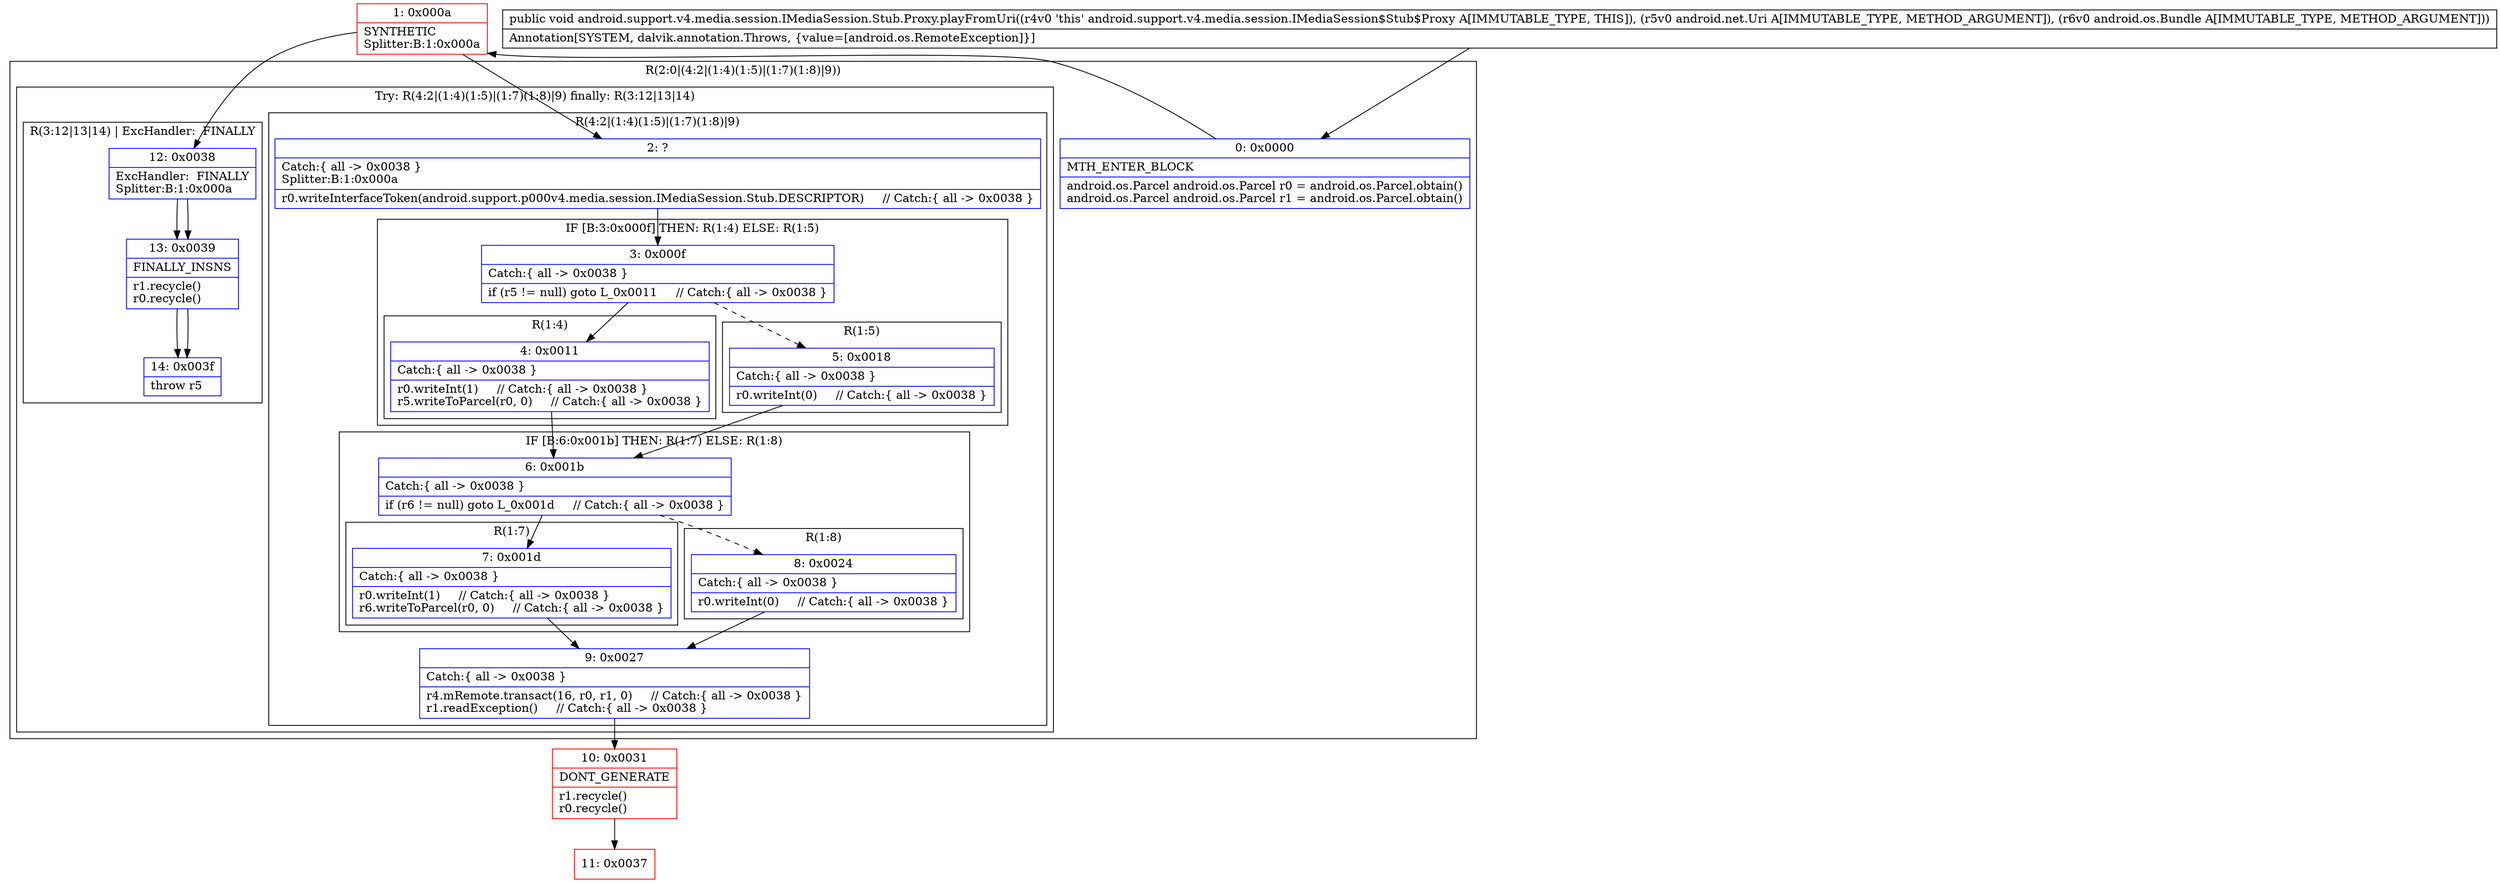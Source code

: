 digraph "CFG forandroid.support.v4.media.session.IMediaSession.Stub.Proxy.playFromUri(Landroid\/net\/Uri;Landroid\/os\/Bundle;)V" {
subgraph cluster_Region_284774602 {
label = "R(2:0|(4:2|(1:4)(1:5)|(1:7)(1:8)|9))";
node [shape=record,color=blue];
Node_0 [shape=record,label="{0\:\ 0x0000|MTH_ENTER_BLOCK\l|android.os.Parcel android.os.Parcel r0 = android.os.Parcel.obtain()\landroid.os.Parcel android.os.Parcel r1 = android.os.Parcel.obtain()\l}"];
subgraph cluster_TryCatchRegion_574087338 {
label = "Try: R(4:2|(1:4)(1:5)|(1:7)(1:8)|9) finally: R(3:12|13|14)";
node [shape=record,color=blue];
subgraph cluster_Region_1926418230 {
label = "R(4:2|(1:4)(1:5)|(1:7)(1:8)|9)";
node [shape=record,color=blue];
Node_2 [shape=record,label="{2\:\ ?|Catch:\{ all \-\> 0x0038 \}\lSplitter:B:1:0x000a\l|r0.writeInterfaceToken(android.support.p000v4.media.session.IMediaSession.Stub.DESCRIPTOR)     \/\/ Catch:\{ all \-\> 0x0038 \}\l}"];
subgraph cluster_IfRegion_465478639 {
label = "IF [B:3:0x000f] THEN: R(1:4) ELSE: R(1:5)";
node [shape=record,color=blue];
Node_3 [shape=record,label="{3\:\ 0x000f|Catch:\{ all \-\> 0x0038 \}\l|if (r5 != null) goto L_0x0011     \/\/ Catch:\{ all \-\> 0x0038 \}\l}"];
subgraph cluster_Region_975352315 {
label = "R(1:4)";
node [shape=record,color=blue];
Node_4 [shape=record,label="{4\:\ 0x0011|Catch:\{ all \-\> 0x0038 \}\l|r0.writeInt(1)     \/\/ Catch:\{ all \-\> 0x0038 \}\lr5.writeToParcel(r0, 0)     \/\/ Catch:\{ all \-\> 0x0038 \}\l}"];
}
subgraph cluster_Region_1182598652 {
label = "R(1:5)";
node [shape=record,color=blue];
Node_5 [shape=record,label="{5\:\ 0x0018|Catch:\{ all \-\> 0x0038 \}\l|r0.writeInt(0)     \/\/ Catch:\{ all \-\> 0x0038 \}\l}"];
}
}
subgraph cluster_IfRegion_749636119 {
label = "IF [B:6:0x001b] THEN: R(1:7) ELSE: R(1:8)";
node [shape=record,color=blue];
Node_6 [shape=record,label="{6\:\ 0x001b|Catch:\{ all \-\> 0x0038 \}\l|if (r6 != null) goto L_0x001d     \/\/ Catch:\{ all \-\> 0x0038 \}\l}"];
subgraph cluster_Region_475558649 {
label = "R(1:7)";
node [shape=record,color=blue];
Node_7 [shape=record,label="{7\:\ 0x001d|Catch:\{ all \-\> 0x0038 \}\l|r0.writeInt(1)     \/\/ Catch:\{ all \-\> 0x0038 \}\lr6.writeToParcel(r0, 0)     \/\/ Catch:\{ all \-\> 0x0038 \}\l}"];
}
subgraph cluster_Region_2014815547 {
label = "R(1:8)";
node [shape=record,color=blue];
Node_8 [shape=record,label="{8\:\ 0x0024|Catch:\{ all \-\> 0x0038 \}\l|r0.writeInt(0)     \/\/ Catch:\{ all \-\> 0x0038 \}\l}"];
}
}
Node_9 [shape=record,label="{9\:\ 0x0027|Catch:\{ all \-\> 0x0038 \}\l|r4.mRemote.transact(16, r0, r1, 0)     \/\/ Catch:\{ all \-\> 0x0038 \}\lr1.readException()     \/\/ Catch:\{ all \-\> 0x0038 \}\l}"];
}
subgraph cluster_Region_1461026475 {
label = "R(3:12|13|14) | ExcHandler:  FINALLY\l";
node [shape=record,color=blue];
Node_12 [shape=record,label="{12\:\ 0x0038|ExcHandler:  FINALLY\lSplitter:B:1:0x000a\l}"];
Node_13 [shape=record,label="{13\:\ 0x0039|FINALLY_INSNS\l|r1.recycle()\lr0.recycle()\l}"];
Node_14 [shape=record,label="{14\:\ 0x003f|throw r5\l}"];
}
}
}
subgraph cluster_Region_1461026475 {
label = "R(3:12|13|14) | ExcHandler:  FINALLY\l";
node [shape=record,color=blue];
Node_12 [shape=record,label="{12\:\ 0x0038|ExcHandler:  FINALLY\lSplitter:B:1:0x000a\l}"];
Node_13 [shape=record,label="{13\:\ 0x0039|FINALLY_INSNS\l|r1.recycle()\lr0.recycle()\l}"];
Node_14 [shape=record,label="{14\:\ 0x003f|throw r5\l}"];
}
Node_1 [shape=record,color=red,label="{1\:\ 0x000a|SYNTHETIC\lSplitter:B:1:0x000a\l}"];
Node_10 [shape=record,color=red,label="{10\:\ 0x0031|DONT_GENERATE\l|r1.recycle()\lr0.recycle()\l}"];
Node_11 [shape=record,color=red,label="{11\:\ 0x0037}"];
MethodNode[shape=record,label="{public void android.support.v4.media.session.IMediaSession.Stub.Proxy.playFromUri((r4v0 'this' android.support.v4.media.session.IMediaSession$Stub$Proxy A[IMMUTABLE_TYPE, THIS]), (r5v0 android.net.Uri A[IMMUTABLE_TYPE, METHOD_ARGUMENT]), (r6v0 android.os.Bundle A[IMMUTABLE_TYPE, METHOD_ARGUMENT]))  | Annotation[SYSTEM, dalvik.annotation.Throws, \{value=[android.os.RemoteException]\}]\l}"];
MethodNode -> Node_0;
Node_0 -> Node_1;
Node_2 -> Node_3;
Node_3 -> Node_4;
Node_3 -> Node_5[style=dashed];
Node_4 -> Node_6;
Node_5 -> Node_6;
Node_6 -> Node_7;
Node_6 -> Node_8[style=dashed];
Node_7 -> Node_9;
Node_8 -> Node_9;
Node_9 -> Node_10;
Node_12 -> Node_13;
Node_13 -> Node_14;
Node_12 -> Node_13;
Node_13 -> Node_14;
Node_1 -> Node_2;
Node_1 -> Node_12;
Node_10 -> Node_11;
}

